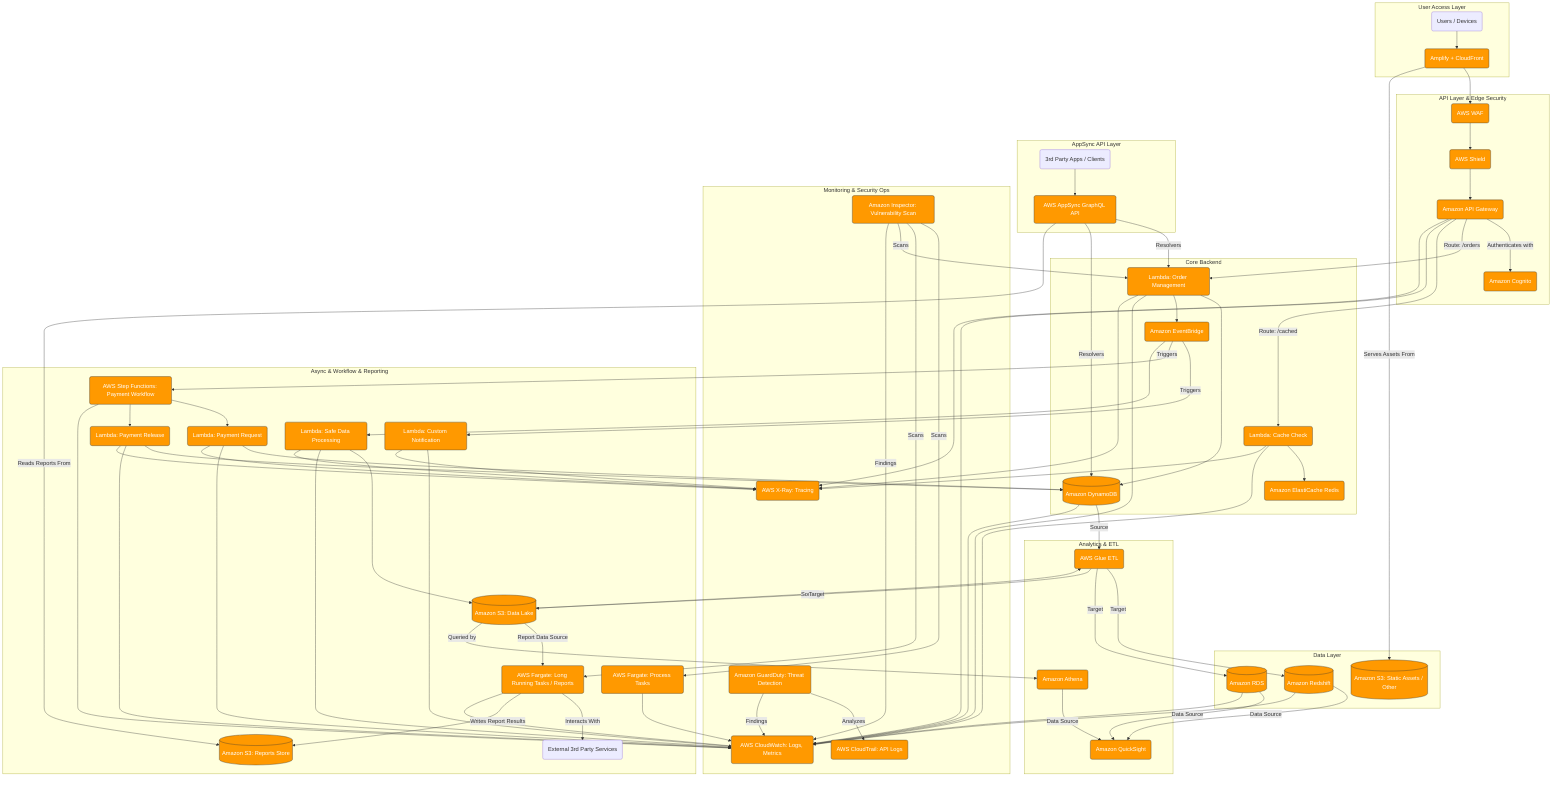 ---
config:
  layout: fixed
---
flowchart TD
 subgraph subGraph0["User Access Layer"]
    direction LR
        Amplify("Amplify + CloudFront")
        Users("Users / Devices")
  end
 subgraph subGraph1["API Layer & Edge Security"]
    direction TB
        WAF("AWS WAF")
        Shield("AWS Shield")
        APIGW("Amazon API Gateway")
        Cognito("Amazon Cognito")
  end
 subgraph subGraph2["Core Backend"]
    direction TB
        Lambda_OrderMgmt("Lambda: Order Management")
        Lambda_CacheCheck("Lambda: Cache Check")
        ElastiCache("Amazon ElastiCache Redis")
        DynamoDB[("Amazon DynamoDB")]
        EventBridge("Amazon EventBridge")
  end
 subgraph subGraph3["Async & Workflow & Reporting"]
    direction TB
        Lambda_Notification("Lambda: Custom Notification")
        StepFunctions("AWS Step Functions: Payment Workflow")
        Lambda_PayReq("Lambda: Payment Request")
        Lambda_PayRelease("Lambda: Payment Release")
        Lambda_DataProc("Lambda: Safe Data Processing")
        S3_DataLake[("Amazon S3: Data Lake")]
        Fargate_Process("AWS Fargate: Process Tasks")
        Fargate_LongRun("AWS Fargate: Long Running Tasks / Reports")
        ThirdPartyServices("External 3rd Party Services")
        S3_Reports[("Amazon S3: Reports Store")]
  end
 subgraph subGraph4["Data Layer"]
    direction TB
        RDS[("Amazon RDS")]
        S3_Assets[("Amazon S3: Static Assets / Other")]
        Redshift[("Amazon Redshift")]
  end
 subgraph subGraph5["Analytics & ETL"]
    direction TB
        Glue("AWS Glue ETL")
        Athena("Amazon Athena")
        QuickSight("Amazon QuickSight")
  end
 subgraph subGraph6["AppSync API Layer"]
    direction LR
        AppSync("AWS AppSync GraphQL API")
        ThirdPartyApps("3rd Party Apps / Clients")
  end
 subgraph subGraph7["Monitoring & Security Ops"]
    direction TB
        CloudWatch("AWS CloudWatch: Logs, Metrics")
        CloudTrail("AWS CloudTrail: API Logs")
        XRay("AWS X-Ray: Tracing")
        GuardDuty("Amazon GuardDuty: Threat Detection")
        Inspector("Amazon Inspector: Vulnerability Scan")
  end
    Users --> Amplify
    Amplify --> WAF
    WAF --> Shield
    Shield --> APIGW
    APIGW -- Authenticates with --> Cognito
    APIGW -- Route: /orders --> Lambda_OrderMgmt
    APIGW -- Route: /cached --> Lambda_CacheCheck
    Lambda_CacheCheck --> ElastiCache & CloudWatch & XRay
    Lambda_OrderMgmt --> DynamoDB & EventBridge & CloudWatch & XRay
    EventBridge -- Triggers --> Lambda_Notification & StepFunctions
    StepFunctions --> Lambda_PayReq & Lambda_PayRelease & CloudWatch
    Lambda_PayReq --> DynamoDB & CloudWatch & XRay
    Lambda_PayRelease --> DynamoDB & CloudWatch & XRay
    EventBridge --> Lambda_DataProc
    Lambda_DataProc --> S3_DataLake & CloudWatch & XRay
    S3_DataLake -- Report Data Source --> Fargate_LongRun
    Fargate_LongRun -- Interacts With --> ThirdPartyServices
    Fargate_LongRun -- Writes Report Results --> S3_Reports
    Amplify -- Serves Assets From --> S3_Assets
    S3_DataLake -- Source --> Glue
    DynamoDB -- Source --> Glue
    Glue -- Target --> Redshift & RDS & S3_DataLake
    S3_DataLake -- Queried by --> Athena
    Athena -- Data Source --> QuickSight
    Redshift -- Data Source --> QuickSight
    RDS -- Data Source --> QuickSight
    ThirdPartyApps --> AppSync
    AppSync -- Resolvers --> Lambda_OrderMgmt & DynamoDB
    AppSync -- Reads Reports From --> S3_Reports
    APIGW --> CloudWatch & XRay
    Lambda_Notification --> CloudWatch & XRay
    Fargate_Process --> CloudWatch
    Fargate_LongRun --> CloudWatch
    RDS --> CloudWatch
    DynamoDB --> CloudWatch
    Redshift --> CloudWatch
    Inspector -- Scans --> Fargate_Process & Fargate_LongRun & Lambda_OrderMgmt
    Inspector -- Findings --> CloudWatch
    GuardDuty -- Analyzes --> CloudTrail
    GuardDuty -- Findings --> CloudWatch
     Amplify:::awsService
     WAF:::awsService
     Shield:::awsService
     APIGW:::awsService
     Cognito:::awsService
     Lambda_OrderMgmt:::awsService
     Lambda_CacheCheck:::awsService
     ElastiCache:::awsService
     DynamoDB:::awsService
     EventBridge:::awsService
     Lambda_Notification:::awsService
     StepFunctions:::awsService
     Lambda_PayReq:::awsService
     Lambda_PayRelease:::awsService
     Lambda_DataProc:::awsService
     S3_DataLake:::awsService
     Fargate_Process:::awsService
     Fargate_LongRun:::awsService
     S3_Reports:::awsService
     RDS:::awsService
     S3_Assets:::awsService
     Redshift:::awsService
     Glue:::awsService
     Athena:::awsService
     QuickSight:::awsService
     AppSync:::awsService
     CloudWatch:::awsService
     CloudTrail:::awsService
     XRay:::awsService
     GuardDuty:::awsService
     Inspector:::awsService
    classDef awsService fill:#FF9900,color:#fff,stroke:#333,stroke-width:1px